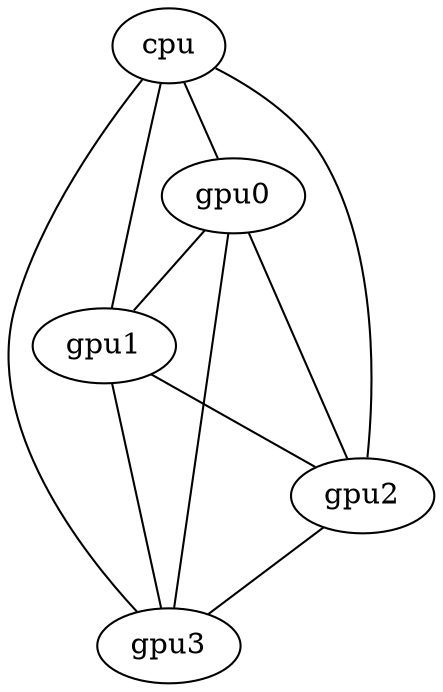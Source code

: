 graph G {

    //ratio=fill;
    //ranksep=1.5;
    nodesep=0.25;

    cpu -- gpu0;
    cpu -- gpu1;
    cpu -- gpu2;
    cpu -- gpu3;

    gpu0 -- gpu1;
    gpu0 -- gpu2;
    gpu0 -- gpu3;

    gpu1 -- gpu2;
    gpu1 -- gpu3;

    gpu2 -- gpu3;
}